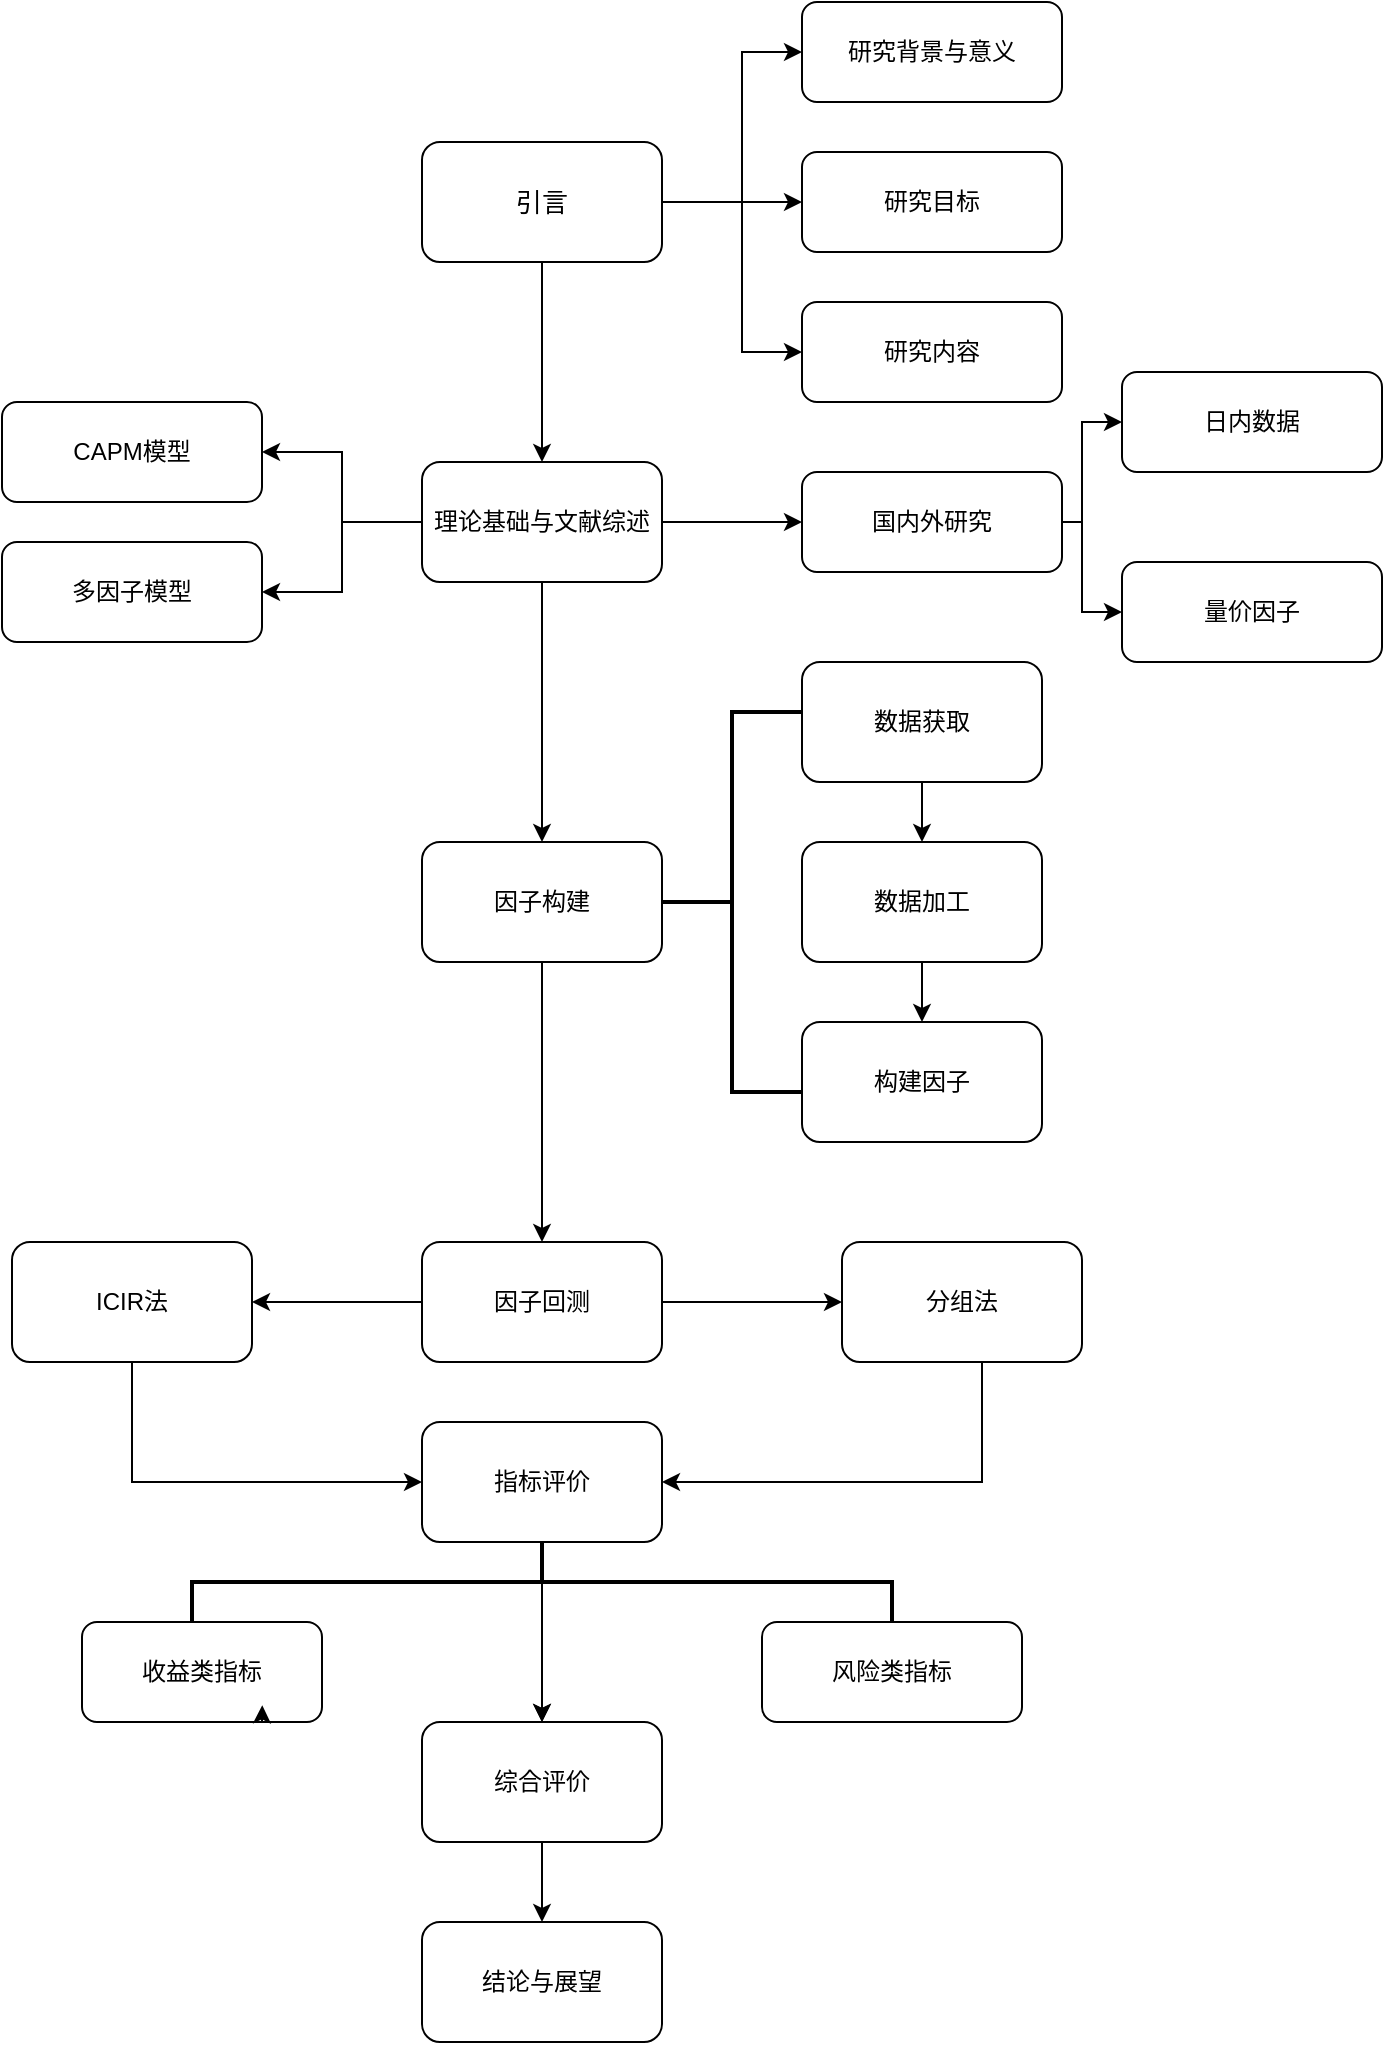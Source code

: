 <mxfile version="15.2.9" type="github">
  <diagram id="RS4CFRJiYfsApMhA05gF" name="Page-1">
    <mxGraphModel dx="1049" dy="734" grid="1" gridSize="10" guides="1" tooltips="1" connect="1" arrows="1" fold="1" page="1" pageScale="1" pageWidth="827" pageHeight="1169" math="0" shadow="0">
      <root>
        <mxCell id="0" />
        <mxCell id="1" parent="0" />
        <mxCell id="9gHXCcAP-avGtQiPlDmq-18" value="" style="edgeStyle=elbowEdgeStyle;rounded=0;orthogonalLoop=1;jettySize=auto;html=1;entryX=0;entryY=0.5;entryDx=0;entryDy=0;exitX=1;exitY=0.5;exitDx=0;exitDy=0;" edge="1" parent="1" source="Gs-ypRks-wbQAlIACF4s-1" target="9gHXCcAP-avGtQiPlDmq-3">
          <mxGeometry relative="1" as="geometry">
            <Array as="points">
              <mxPoint x="500" y="80" />
            </Array>
          </mxGeometry>
        </mxCell>
        <mxCell id="9gHXCcAP-avGtQiPlDmq-19" style="edgeStyle=elbowEdgeStyle;rounded=0;orthogonalLoop=1;jettySize=auto;html=1;exitX=1;exitY=0.5;exitDx=0;exitDy=0;entryX=0;entryY=0.5;entryDx=0;entryDy=0;" edge="1" parent="1" source="Gs-ypRks-wbQAlIACF4s-1" target="9gHXCcAP-avGtQiPlDmq-7">
          <mxGeometry relative="1" as="geometry">
            <mxPoint x="500" y="140" as="sourcePoint" />
            <Array as="points">
              <mxPoint x="500" y="160" />
              <mxPoint x="490" y="150" />
            </Array>
          </mxGeometry>
        </mxCell>
        <mxCell id="9gHXCcAP-avGtQiPlDmq-22" value="" style="edgeStyle=elbowEdgeStyle;rounded=0;orthogonalLoop=1;jettySize=auto;html=1;" edge="1" parent="1" source="Gs-ypRks-wbQAlIACF4s-1" target="9gHXCcAP-avGtQiPlDmq-15">
          <mxGeometry relative="1" as="geometry" />
        </mxCell>
        <mxCell id="Gs-ypRks-wbQAlIACF4s-1" value="&lt;font style=&quot;font-size: 13px&quot;&gt;引言&lt;/font&gt;" style="rounded=1;whiteSpace=wrap;html=1;" parent="1" vertex="1">
          <mxGeometry x="340" y="80" width="120" height="60" as="geometry" />
        </mxCell>
        <mxCell id="9gHXCcAP-avGtQiPlDmq-3" value="研究背景与意义" style="whiteSpace=wrap;html=1;rounded=1;" vertex="1" parent="1">
          <mxGeometry x="530" y="10" width="130" height="50" as="geometry" />
        </mxCell>
        <mxCell id="9gHXCcAP-avGtQiPlDmq-20" value="" style="edgeStyle=elbowEdgeStyle;rounded=0;orthogonalLoop=1;jettySize=auto;html=1;exitX=1;exitY=0.5;exitDx=0;exitDy=0;entryX=0;entryY=0.5;entryDx=0;entryDy=0;" edge="1" parent="1" source="Gs-ypRks-wbQAlIACF4s-1" target="9gHXCcAP-avGtQiPlDmq-6">
          <mxGeometry relative="1" as="geometry">
            <mxPoint x="470" y="240" as="targetPoint" />
          </mxGeometry>
        </mxCell>
        <mxCell id="9gHXCcAP-avGtQiPlDmq-6" value="研究目标" style="whiteSpace=wrap;html=1;rounded=1;" vertex="1" parent="1">
          <mxGeometry x="530" y="85" width="130" height="50" as="geometry" />
        </mxCell>
        <mxCell id="9gHXCcAP-avGtQiPlDmq-7" value="研究内容" style="whiteSpace=wrap;html=1;rounded=1;" vertex="1" parent="1">
          <mxGeometry x="530" y="160" width="130" height="50" as="geometry" />
        </mxCell>
        <mxCell id="9gHXCcAP-avGtQiPlDmq-27" value="" style="edgeStyle=elbowEdgeStyle;rounded=0;orthogonalLoop=1;jettySize=auto;html=1;entryX=1;entryY=0.5;entryDx=0;entryDy=0;" edge="1" parent="1" source="9gHXCcAP-avGtQiPlDmq-15" target="9gHXCcAP-avGtQiPlDmq-24">
          <mxGeometry relative="1" as="geometry" />
        </mxCell>
        <mxCell id="9gHXCcAP-avGtQiPlDmq-31" value="" style="edgeStyle=none;rounded=0;orthogonalLoop=1;jettySize=auto;html=1;" edge="1" parent="1" source="9gHXCcAP-avGtQiPlDmq-15" target="9gHXCcAP-avGtQiPlDmq-30">
          <mxGeometry relative="1" as="geometry" />
        </mxCell>
        <mxCell id="9gHXCcAP-avGtQiPlDmq-40" value="" style="edgeStyle=orthogonalEdgeStyle;rounded=0;orthogonalLoop=1;jettySize=auto;html=1;" edge="1" parent="1" source="9gHXCcAP-avGtQiPlDmq-15" target="9gHXCcAP-avGtQiPlDmq-39">
          <mxGeometry relative="1" as="geometry" />
        </mxCell>
        <mxCell id="9gHXCcAP-avGtQiPlDmq-15" value="理论基础与文献综述" style="rounded=1;whiteSpace=wrap;html=1;" vertex="1" parent="1">
          <mxGeometry x="340" y="240" width="120" height="60" as="geometry" />
        </mxCell>
        <mxCell id="9gHXCcAP-avGtQiPlDmq-24" value="CAPM模型" style="whiteSpace=wrap;html=1;rounded=1;" vertex="1" parent="1">
          <mxGeometry x="130" y="210" width="130" height="50" as="geometry" />
        </mxCell>
        <mxCell id="9gHXCcAP-avGtQiPlDmq-25" value="多因子模型" style="whiteSpace=wrap;html=1;rounded=1;" vertex="1" parent="1">
          <mxGeometry x="130" y="280" width="130" height="50" as="geometry" />
        </mxCell>
        <mxCell id="9gHXCcAP-avGtQiPlDmq-28" value="" style="edgeStyle=elbowEdgeStyle;rounded=0;orthogonalLoop=1;jettySize=auto;html=1;entryX=1;entryY=0.5;entryDx=0;entryDy=0;exitX=0;exitY=0.5;exitDx=0;exitDy=0;" edge="1" parent="1" source="9gHXCcAP-avGtQiPlDmq-15" target="9gHXCcAP-avGtQiPlDmq-25">
          <mxGeometry relative="1" as="geometry">
            <mxPoint x="350" y="270" as="sourcePoint" />
            <mxPoint x="270" y="245" as="targetPoint" />
          </mxGeometry>
        </mxCell>
        <mxCell id="9gHXCcAP-avGtQiPlDmq-37" value="" style="edgeStyle=orthogonalEdgeStyle;rounded=0;orthogonalLoop=1;jettySize=auto;html=1;" edge="1" parent="1" source="9gHXCcAP-avGtQiPlDmq-30" target="9gHXCcAP-avGtQiPlDmq-33">
          <mxGeometry relative="1" as="geometry">
            <Array as="points">
              <mxPoint x="670" y="270" />
              <mxPoint x="670" y="315" />
            </Array>
          </mxGeometry>
        </mxCell>
        <mxCell id="9gHXCcAP-avGtQiPlDmq-30" value="国内外研究" style="whiteSpace=wrap;html=1;rounded=1;" vertex="1" parent="1">
          <mxGeometry x="530" y="245" width="130" height="50" as="geometry" />
        </mxCell>
        <mxCell id="9gHXCcAP-avGtQiPlDmq-32" value="日内数据" style="whiteSpace=wrap;html=1;rounded=1;" vertex="1" parent="1">
          <mxGeometry x="690" y="195" width="130" height="50" as="geometry" />
        </mxCell>
        <mxCell id="9gHXCcAP-avGtQiPlDmq-33" value="量价因子" style="whiteSpace=wrap;html=1;rounded=1;" vertex="1" parent="1">
          <mxGeometry x="690" y="290" width="130" height="50" as="geometry" />
        </mxCell>
        <mxCell id="9gHXCcAP-avGtQiPlDmq-38" value="" style="edgeStyle=orthogonalEdgeStyle;rounded=0;orthogonalLoop=1;jettySize=auto;html=1;entryX=0;entryY=0.5;entryDx=0;entryDy=0;" edge="1" parent="1" target="9gHXCcAP-avGtQiPlDmq-32">
          <mxGeometry relative="1" as="geometry">
            <mxPoint x="670" y="280" as="sourcePoint" />
            <mxPoint x="690" y="235" as="targetPoint" />
            <Array as="points">
              <mxPoint x="670" y="220" />
            </Array>
          </mxGeometry>
        </mxCell>
        <mxCell id="9gHXCcAP-avGtQiPlDmq-50" value="" style="edgeStyle=orthogonalEdgeStyle;rounded=0;orthogonalLoop=1;jettySize=auto;html=1;" edge="1" parent="1" source="9gHXCcAP-avGtQiPlDmq-39" target="9gHXCcAP-avGtQiPlDmq-49">
          <mxGeometry relative="1" as="geometry" />
        </mxCell>
        <mxCell id="9gHXCcAP-avGtQiPlDmq-39" value="因子构建" style="rounded=1;whiteSpace=wrap;html=1;" vertex="1" parent="1">
          <mxGeometry x="340" y="430" width="120" height="60" as="geometry" />
        </mxCell>
        <mxCell id="9gHXCcAP-avGtQiPlDmq-47" value="" style="edgeStyle=orthogonalEdgeStyle;rounded=0;orthogonalLoop=1;jettySize=auto;html=1;" edge="1" parent="1" source="9gHXCcAP-avGtQiPlDmq-41" target="9gHXCcAP-avGtQiPlDmq-42">
          <mxGeometry relative="1" as="geometry" />
        </mxCell>
        <mxCell id="9gHXCcAP-avGtQiPlDmq-41" value="数据获取" style="rounded=1;whiteSpace=wrap;html=1;" vertex="1" parent="1">
          <mxGeometry x="530" y="340" width="120" height="60" as="geometry" />
        </mxCell>
        <mxCell id="9gHXCcAP-avGtQiPlDmq-45" value="" style="edgeStyle=orthogonalEdgeStyle;rounded=0;orthogonalLoop=1;jettySize=auto;html=1;" edge="1" parent="1" source="9gHXCcAP-avGtQiPlDmq-42" target="9gHXCcAP-avGtQiPlDmq-43">
          <mxGeometry relative="1" as="geometry">
            <Array as="points">
              <mxPoint x="590" y="490" />
              <mxPoint x="590" y="490" />
            </Array>
          </mxGeometry>
        </mxCell>
        <mxCell id="9gHXCcAP-avGtQiPlDmq-42" value="数据加工" style="rounded=1;whiteSpace=wrap;html=1;" vertex="1" parent="1">
          <mxGeometry x="530" y="430" width="120" height="60" as="geometry" />
        </mxCell>
        <mxCell id="9gHXCcAP-avGtQiPlDmq-43" value="构建因子" style="rounded=1;whiteSpace=wrap;html=1;" vertex="1" parent="1">
          <mxGeometry x="530" y="520" width="120" height="60" as="geometry" />
        </mxCell>
        <mxCell id="9gHXCcAP-avGtQiPlDmq-48" value="" style="strokeWidth=2;html=1;shape=mxgraph.flowchart.annotation_2;align=left;labelPosition=right;pointerEvents=1;" vertex="1" parent="1">
          <mxGeometry x="460" y="365" width="70" height="190" as="geometry" />
        </mxCell>
        <mxCell id="9gHXCcAP-avGtQiPlDmq-56" value="" style="edgeStyle=orthogonalEdgeStyle;rounded=0;orthogonalLoop=1;jettySize=auto;html=1;" edge="1" parent="1" source="9gHXCcAP-avGtQiPlDmq-49" target="9gHXCcAP-avGtQiPlDmq-53">
          <mxGeometry relative="1" as="geometry" />
        </mxCell>
        <mxCell id="9gHXCcAP-avGtQiPlDmq-57" value="" style="edgeStyle=orthogonalEdgeStyle;rounded=0;orthogonalLoop=1;jettySize=auto;html=1;" edge="1" parent="1" source="9gHXCcAP-avGtQiPlDmq-49" target="9gHXCcAP-avGtQiPlDmq-55">
          <mxGeometry relative="1" as="geometry" />
        </mxCell>
        <mxCell id="9gHXCcAP-avGtQiPlDmq-49" value="因子回测" style="rounded=1;whiteSpace=wrap;html=1;" vertex="1" parent="1">
          <mxGeometry x="340" y="630" width="120" height="60" as="geometry" />
        </mxCell>
        <mxCell id="9gHXCcAP-avGtQiPlDmq-53" value="ICIR法&lt;span style=&quot;color: rgba(0 , 0 , 0 , 0) ; font-family: monospace ; font-size: 0px&quot;&gt;%3CmxGraphModel%3E%3Croot%3E%3CmxCell%20id%3D%220%22%2F%3E%3CmxCell%20id%3D%221%22%20parent%3D%220%22%2F%3E%3CmxCell%20id%3D%222%22%20value%3D%22%E6%95%B0%E6%8D%AE%E8%8E%B7%E5%8F%96%22%20style%3D%22rounded%3D1%3BwhiteSpace%3Dwrap%3Bhtml%3D1%3B%22%20vertex%3D%221%22%20parent%3D%221%22%3E%3CmxGeometry%20x%3D%22530%22%20y%3D%22340%22%20width%3D%22120%22%20height%3D%2260%22%20as%3D%22geometry%22%2F%3E%3C%2FmxCell%3E%3C%2Froot%3E%3C%2FmxGraphModel%3E&lt;/span&gt;" style="rounded=1;whiteSpace=wrap;html=1;" vertex="1" parent="1">
          <mxGeometry x="135" y="630" width="120" height="60" as="geometry" />
        </mxCell>
        <mxCell id="9gHXCcAP-avGtQiPlDmq-55" value="分组法" style="rounded=1;whiteSpace=wrap;html=1;" vertex="1" parent="1">
          <mxGeometry x="550" y="630" width="120" height="60" as="geometry" />
        </mxCell>
        <mxCell id="9gHXCcAP-avGtQiPlDmq-69" value="" style="edgeStyle=orthogonalEdgeStyle;rounded=0;orthogonalLoop=1;jettySize=auto;html=1;" edge="1" parent="1" source="9gHXCcAP-avGtQiPlDmq-58" target="9gHXCcAP-avGtQiPlDmq-67">
          <mxGeometry relative="1" as="geometry" />
        </mxCell>
        <mxCell id="9gHXCcAP-avGtQiPlDmq-58" value="指标评价" style="rounded=1;whiteSpace=wrap;html=1;" vertex="1" parent="1">
          <mxGeometry x="340" y="720" width="120" height="60" as="geometry" />
        </mxCell>
        <mxCell id="9gHXCcAP-avGtQiPlDmq-60" style="edgeStyle=elbowEdgeStyle;rounded=0;orthogonalLoop=1;jettySize=auto;html=1;exitX=0.5;exitY=1;exitDx=0;exitDy=0;entryX=0;entryY=0.5;entryDx=0;entryDy=0;" edge="1" parent="1" source="9gHXCcAP-avGtQiPlDmq-53" target="9gHXCcAP-avGtQiPlDmq-58">
          <mxGeometry relative="1" as="geometry">
            <mxPoint x="200.0" y="690" as="sourcePoint" />
            <mxPoint x="270.0" y="765" as="targetPoint" />
            <Array as="points">
              <mxPoint x="195" y="760" />
              <mxPoint x="190" y="730" />
              <mxPoint x="230" y="730" />
            </Array>
          </mxGeometry>
        </mxCell>
        <mxCell id="9gHXCcAP-avGtQiPlDmq-62" style="edgeStyle=elbowEdgeStyle;rounded=0;orthogonalLoop=1;jettySize=auto;html=1;exitX=0.5;exitY=1;exitDx=0;exitDy=0;entryX=1;entryY=0.5;entryDx=0;entryDy=0;" edge="1" parent="1" source="9gHXCcAP-avGtQiPlDmq-55" target="9gHXCcAP-avGtQiPlDmq-58">
          <mxGeometry relative="1" as="geometry">
            <mxPoint x="205" y="700" as="sourcePoint" />
            <mxPoint x="470" y="760" as="targetPoint" />
            <Array as="points">
              <mxPoint x="620" y="730" />
              <mxPoint x="200" y="740" />
              <mxPoint x="240" y="740" />
            </Array>
          </mxGeometry>
        </mxCell>
        <mxCell id="9gHXCcAP-avGtQiPlDmq-68" value="" style="edgeStyle=orthogonalEdgeStyle;rounded=0;orthogonalLoop=1;jettySize=auto;html=1;" edge="1" parent="1" source="9gHXCcAP-avGtQiPlDmq-63" target="9gHXCcAP-avGtQiPlDmq-67">
          <mxGeometry relative="1" as="geometry" />
        </mxCell>
        <mxCell id="9gHXCcAP-avGtQiPlDmq-63" value="" style="strokeWidth=2;html=1;shape=mxgraph.flowchart.annotation_2;align=left;labelPosition=right;pointerEvents=1;direction=south;" vertex="1" parent="1">
          <mxGeometry x="225" y="780" width="350" height="40" as="geometry" />
        </mxCell>
        <mxCell id="9gHXCcAP-avGtQiPlDmq-64" value="收益类指标" style="rounded=1;whiteSpace=wrap;html=1;" vertex="1" parent="1">
          <mxGeometry x="170" y="820" width="120" height="50" as="geometry" />
        </mxCell>
        <mxCell id="9gHXCcAP-avGtQiPlDmq-65" value="风险类指标" style="rounded=1;whiteSpace=wrap;html=1;" vertex="1" parent="1">
          <mxGeometry x="510" y="820" width="130" height="50" as="geometry" />
        </mxCell>
        <mxCell id="9gHXCcAP-avGtQiPlDmq-66" style="edgeStyle=orthogonalEdgeStyle;rounded=0;orthogonalLoop=1;jettySize=auto;html=1;exitX=0.75;exitY=1;exitDx=0;exitDy=0;entryX=0.751;entryY=0.833;entryDx=0;entryDy=0;entryPerimeter=0;" edge="1" parent="1" source="9gHXCcAP-avGtQiPlDmq-64" target="9gHXCcAP-avGtQiPlDmq-64">
          <mxGeometry relative="1" as="geometry" />
        </mxCell>
        <mxCell id="9gHXCcAP-avGtQiPlDmq-71" value="" style="edgeStyle=orthogonalEdgeStyle;rounded=0;orthogonalLoop=1;jettySize=auto;html=1;" edge="1" parent="1" source="9gHXCcAP-avGtQiPlDmq-67" target="9gHXCcAP-avGtQiPlDmq-70">
          <mxGeometry relative="1" as="geometry" />
        </mxCell>
        <mxCell id="9gHXCcAP-avGtQiPlDmq-67" value="综合评价" style="rounded=1;whiteSpace=wrap;html=1;" vertex="1" parent="1">
          <mxGeometry x="340" y="870" width="120" height="60" as="geometry" />
        </mxCell>
        <mxCell id="9gHXCcAP-avGtQiPlDmq-70" value="结论与展望" style="rounded=1;whiteSpace=wrap;html=1;" vertex="1" parent="1">
          <mxGeometry x="340" y="970" width="120" height="60" as="geometry" />
        </mxCell>
      </root>
    </mxGraphModel>
  </diagram>
</mxfile>
